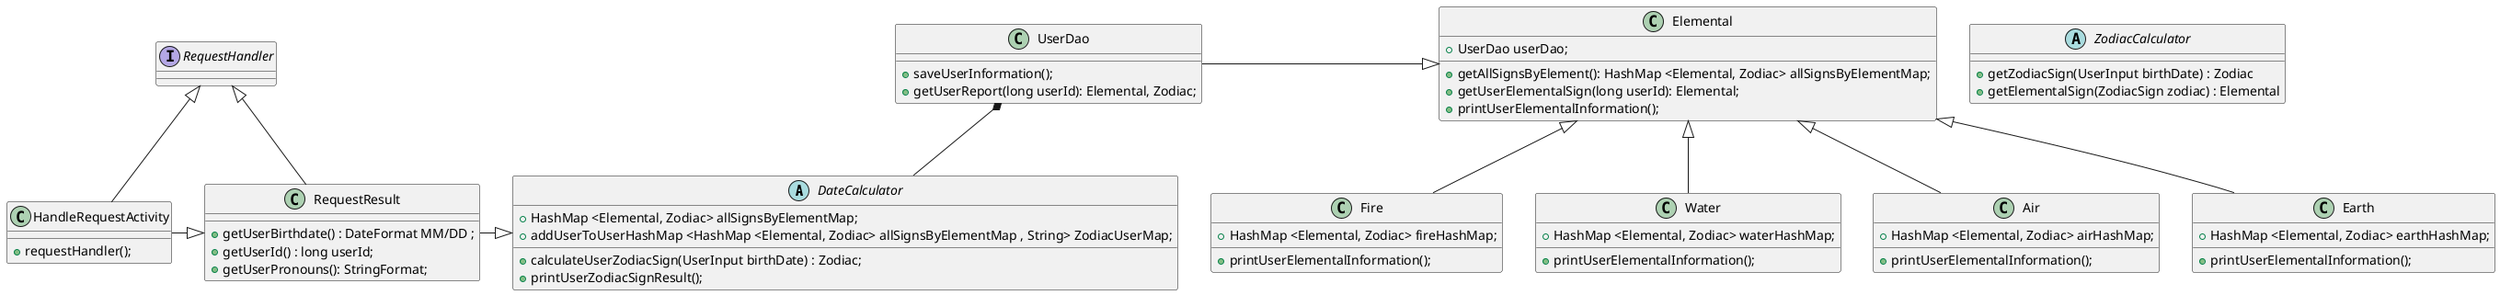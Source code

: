 @startuml
'https://plantuml.com/class-diagram

abstract class DateCalculator


interface RequestHandler
class HandleRequestActivity extends RequestHandler{
+ requestHandler();

}

class RequestResult extends RequestHandler {
+ getUserBirthdate() : DateFormat MM/DD ;
+ getUserId() : long userId;
+ getUserPronouns(): StringFormat;
}


HandleRequestActivity -|> RequestResult

class UserDao{
+ saveUserInformation();
+ getUserReport(long userId): Elemental, Zodiac;
}


RequestResult -|> DateCalculator

UserDao *-- DateCalculator

UserDao -|> Elemental

abstract class DateCalculator {
+ HashMap <Elemental, Zodiac> allSignsByElementMap;
+ calculateUserZodiacSign(UserInput birthDate) : Zodiac;
+ printUserZodiacSignResult();
+ addUserToUserHashMap <HashMap <Elemental, Zodiac> allSignsByElementMap , String> ZodiacUserMap;
}



abstract class ZodiacCalculator{
    + getZodiacSign(UserInput birthDate) : Zodiac
    + getElementalSign(ZodiacSign zodiac) : Elemental

}

class Elemental {
+ UserDao userDao;
+ getAllSignsByElement(): HashMap <Elemental, Zodiac> allSignsByElementMap;
+ getUserElementalSign(long userId): Elemental;
+ printUserElementalInformation();

}

class Fire extends Elemental{
+ HashMap <Elemental, Zodiac> fireHashMap;
+ printUserElementalInformation();
}

class Water extends Elemental {
+ HashMap <Elemental, Zodiac> waterHashMap;
+ printUserElementalInformation();

}


class Air extends Elemental{
+ HashMap <Elemental, Zodiac> airHashMap;
+ printUserElementalInformation();
}


class Earth extends Elemental{
+ HashMap <Elemental, Zodiac> earthHashMap;
+ printUserElementalInformation();
}



@enduml
